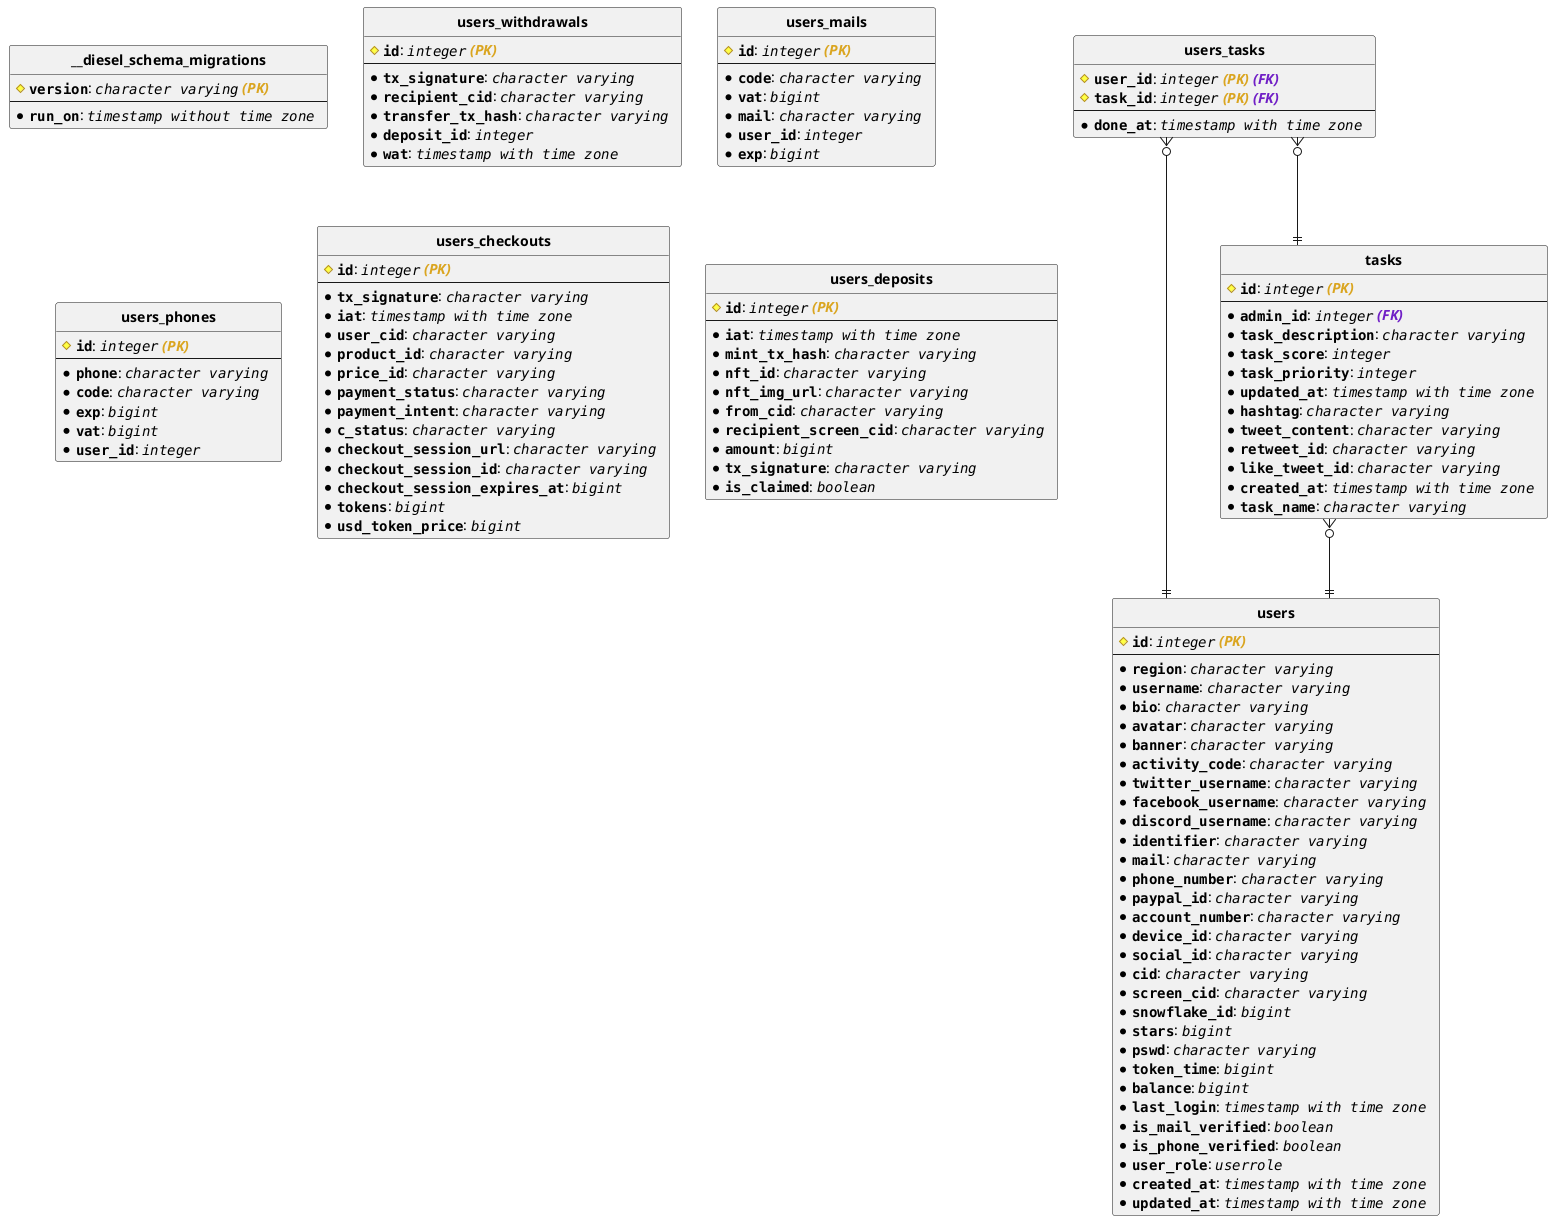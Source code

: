 @startuml 

hide circle
skinparam linetype ortho

entity "**__diesel_schema_migrations**" {
# <b>""version""</b>: //""character varying"" <b><color:goldenrod>(PK) </color></b> //
---
* <b>""run_on""</b>: //""timestamp without time zone""  //
}

entity "**users_tasks**" {
# <b>""user_id""</b>: //""integer"" <b><color:goldenrod>(PK) </color></b><b><color:701fc6>(FK) </color></b> //
# <b>""task_id""</b>: //""integer"" <b><color:goldenrod>(PK) </color></b><b><color:701fc6>(FK) </color></b> //
---
* <b>""done_at""</b>: //""timestamp with time zone""  //
}

entity "**users_withdrawals**" {
# <b>""id""</b>: //""integer"" <b><color:goldenrod>(PK) </color></b> //
---
* <b>""tx_signature""</b>: //""character varying""  //
* <b>""recipient_cid""</b>: //""character varying""  //
* <b>""transfer_tx_hash""</b>: //""character varying""  //
* <b>""deposit_id""</b>: //""integer""  //
* <b>""wat""</b>: //""timestamp with time zone""  //
}

entity "**users_mails**" {
# <b>""id""</b>: //""integer"" <b><color:goldenrod>(PK) </color></b> //
---
* <b>""code""</b>: //""character varying""  //
* <b>""vat""</b>: //""bigint""  //
* <b>""mail""</b>: //""character varying""  //
* <b>""user_id""</b>: //""integer""  //
* <b>""exp""</b>: //""bigint""  //
}

entity "**users_phones**" {
# <b>""id""</b>: //""integer"" <b><color:goldenrod>(PK) </color></b> //
---
* <b>""phone""</b>: //""character varying""  //
* <b>""code""</b>: //""character varying""  //
* <b>""exp""</b>: //""bigint""  //
* <b>""vat""</b>: //""bigint""  //
* <b>""user_id""</b>: //""integer""  //
}

entity "**users_checkouts**" {
# <b>""id""</b>: //""integer"" <b><color:goldenrod>(PK) </color></b> //
---
* <b>""tx_signature""</b>: //""character varying""  //
* <b>""iat""</b>: //""timestamp with time zone""  //
* <b>""user_cid""</b>: //""character varying""  //
* <b>""product_id""</b>: //""character varying""  //
* <b>""price_id""</b>: //""character varying""  //
* <b>""payment_status""</b>: //""character varying""  //
* <b>""payment_intent""</b>: //""character varying""  //
* <b>""c_status""</b>: //""character varying""  //
* <b>""checkout_session_url""</b>: //""character varying""  //
* <b>""checkout_session_id""</b>: //""character varying""  //
* <b>""checkout_session_expires_at""</b>: //""bigint""  //
* <b>""tokens""</b>: //""bigint""  //
* <b>""usd_token_price""</b>: //""bigint""  //
}

entity "**users**" {
# <b>""id""</b>: //""integer"" <b><color:goldenrod>(PK) </color></b> //
---
* <b>""region""</b>: //""character varying""  //
* <b>""username""</b>: //""character varying""  //
* <b>""bio""</b>: //""character varying""  //
* <b>""avatar""</b>: //""character varying""  //
* <b>""banner""</b>: //""character varying""  //
* <b>""activity_code""</b>: //""character varying""  //
* <b>""twitter_username""</b>: //""character varying""  //
* <b>""facebook_username""</b>: //""character varying""  //
* <b>""discord_username""</b>: //""character varying""  //
* <b>""identifier""</b>: //""character varying""  //
* <b>""mail""</b>: //""character varying""  //
* <b>""phone_number""</b>: //""character varying""  //
* <b>""paypal_id""</b>: //""character varying""  //
* <b>""account_number""</b>: //""character varying""  //
* <b>""device_id""</b>: //""character varying""  //
* <b>""social_id""</b>: //""character varying""  //
* <b>""cid""</b>: //""character varying""  //
* <b>""screen_cid""</b>: //""character varying""  //
* <b>""snowflake_id""</b>: //""bigint""  //
* <b>""stars""</b>: //""bigint""  //
* <b>""pswd""</b>: //""character varying""  //
* <b>""token_time""</b>: //""bigint""  //
* <b>""balance""</b>: //""bigint""  //
* <b>""last_login""</b>: //""timestamp with time zone""  //
* <b>""is_mail_verified""</b>: //""boolean""  //
* <b>""is_phone_verified""</b>: //""boolean""  //
* <b>""user_role""</b>: //""userrole""  //
* <b>""created_at""</b>: //""timestamp with time zone""  //
* <b>""updated_at""</b>: //""timestamp with time zone""  //
}

entity "**tasks**" {
# <b>""id""</b>: //""integer"" <b><color:goldenrod>(PK) </color></b> //
---
* <b>""admin_id""</b>: //""integer"" <b><color:701fc6>(FK) </color></b> //
* <b>""task_description""</b>: //""character varying""  //
* <b>""task_score""</b>: //""integer""  //
* <b>""task_priority""</b>: //""integer""  //
* <b>""updated_at""</b>: //""timestamp with time zone""  //
* <b>""hashtag""</b>: //""character varying""  //
* <b>""tweet_content""</b>: //""character varying""  //
* <b>""retweet_id""</b>: //""character varying""  //
* <b>""like_tweet_id""</b>: //""character varying""  //
* <b>""created_at""</b>: //""timestamp with time zone""  //
* <b>""task_name""</b>: //""character varying""  //
}

entity "**users_deposits**" {
# <b>""id""</b>: //""integer"" <b><color:goldenrod>(PK) </color></b> //
---
* <b>""iat""</b>: //""timestamp with time zone""  //
* <b>""mint_tx_hash""</b>: //""character varying""  //
* <b>""nft_id""</b>: //""character varying""  //
* <b>""nft_img_url""</b>: //""character varying""  //
* <b>""from_cid""</b>: //""character varying""  //
* <b>""recipient_screen_cid""</b>: //""character varying""  //
* <b>""amount""</b>: //""bigint""  //
* <b>""tx_signature""</b>: //""character varying""  //
* <b>""is_claimed""</b>: //""boolean""  //
}


"**users_tasks**" }o--|| "**users**"

"**users_tasks**" }o--|| "**tasks**"

"**tasks**" }o--|| "**users**"


@enduml

